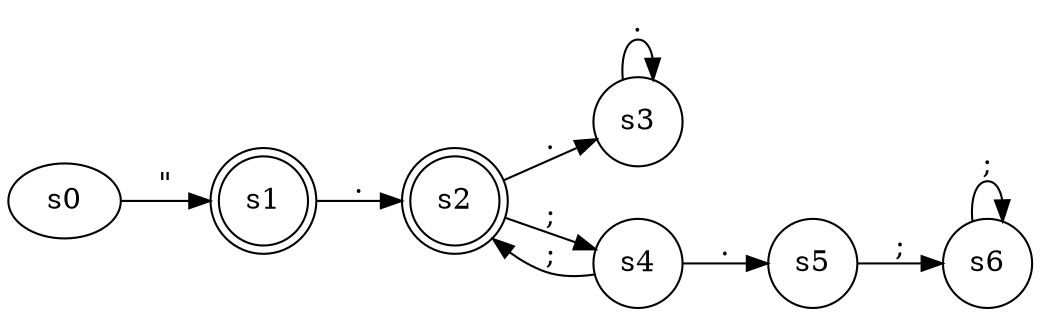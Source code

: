 digraph finite_state_machine {
	rankdir=LR size="8,5"
	node [shape=ellipse]
	s0
	node [shape=doublecircle]
	s1 -> s2 [label="."]
	node [shape=circle]
	s0 -> s1 [label="\""]
	node [shape=circle]
	s2 -> s3 [label="."]
	node [shape=circle]
	s2 -> s4 [label=";"]
	node [shape=circle]
	s3 -> s3 [label="."]
	node [shape=circle]
	s4 -> s5 [label="."]
	node [shape=circle]
	s4 -> s2 [label=";"]
	node [shape=circle]
	s5 -> s6 [label=";"]
	node [shape=circle]
	s6 -> s6 [label=";"]
}

